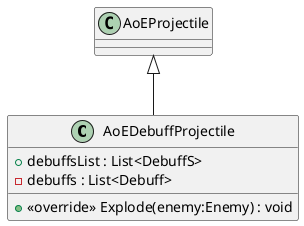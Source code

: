 @startuml
class AoEDebuffProjectile {
    + debuffsList : List<DebuffS>
    - debuffs : List<Debuff>
    + <<override>> Explode(enemy:Enemy) : void
}
AoEProjectile <|-- AoEDebuffProjectile
@enduml

